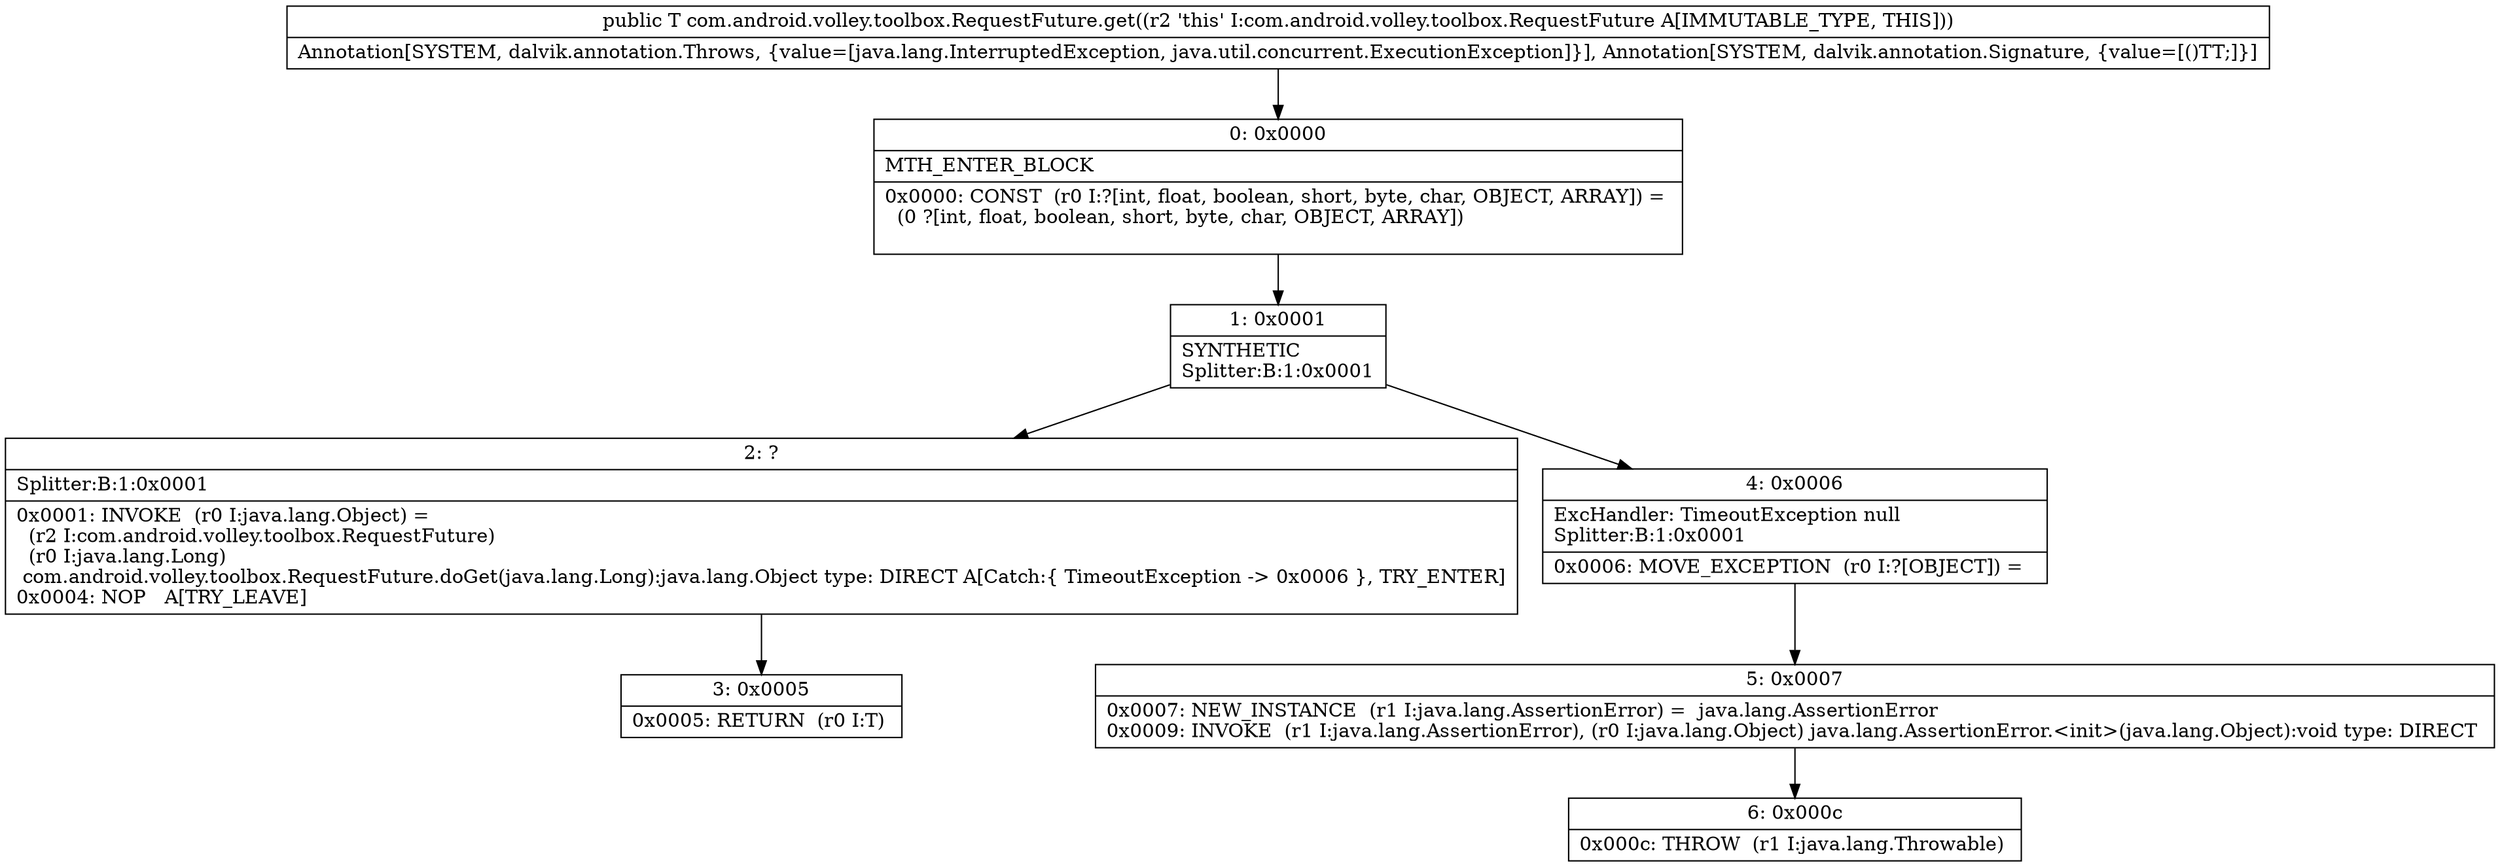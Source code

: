digraph "CFG forcom.android.volley.toolbox.RequestFuture.get()Ljava\/lang\/Object;" {
Node_0 [shape=record,label="{0\:\ 0x0000|MTH_ENTER_BLOCK\l|0x0000: CONST  (r0 I:?[int, float, boolean, short, byte, char, OBJECT, ARRAY]) = \l  (0 ?[int, float, boolean, short, byte, char, OBJECT, ARRAY])\l \l}"];
Node_1 [shape=record,label="{1\:\ 0x0001|SYNTHETIC\lSplitter:B:1:0x0001\l}"];
Node_2 [shape=record,label="{2\:\ ?|Splitter:B:1:0x0001\l|0x0001: INVOKE  (r0 I:java.lang.Object) = \l  (r2 I:com.android.volley.toolbox.RequestFuture)\l  (r0 I:java.lang.Long)\l com.android.volley.toolbox.RequestFuture.doGet(java.lang.Long):java.lang.Object type: DIRECT A[Catch:\{ TimeoutException \-\> 0x0006 \}, TRY_ENTER]\l0x0004: NOP   A[TRY_LEAVE]\l}"];
Node_3 [shape=record,label="{3\:\ 0x0005|0x0005: RETURN  (r0 I:T) \l}"];
Node_4 [shape=record,label="{4\:\ 0x0006|ExcHandler: TimeoutException null\lSplitter:B:1:0x0001\l|0x0006: MOVE_EXCEPTION  (r0 I:?[OBJECT]) =  \l}"];
Node_5 [shape=record,label="{5\:\ 0x0007|0x0007: NEW_INSTANCE  (r1 I:java.lang.AssertionError) =  java.lang.AssertionError \l0x0009: INVOKE  (r1 I:java.lang.AssertionError), (r0 I:java.lang.Object) java.lang.AssertionError.\<init\>(java.lang.Object):void type: DIRECT \l}"];
Node_6 [shape=record,label="{6\:\ 0x000c|0x000c: THROW  (r1 I:java.lang.Throwable) \l}"];
MethodNode[shape=record,label="{public T com.android.volley.toolbox.RequestFuture.get((r2 'this' I:com.android.volley.toolbox.RequestFuture A[IMMUTABLE_TYPE, THIS]))  | Annotation[SYSTEM, dalvik.annotation.Throws, \{value=[java.lang.InterruptedException, java.util.concurrent.ExecutionException]\}], Annotation[SYSTEM, dalvik.annotation.Signature, \{value=[()TT;]\}]\l}"];
MethodNode -> Node_0;
Node_0 -> Node_1;
Node_1 -> Node_2;
Node_1 -> Node_4;
Node_2 -> Node_3;
Node_4 -> Node_5;
Node_5 -> Node_6;
}

